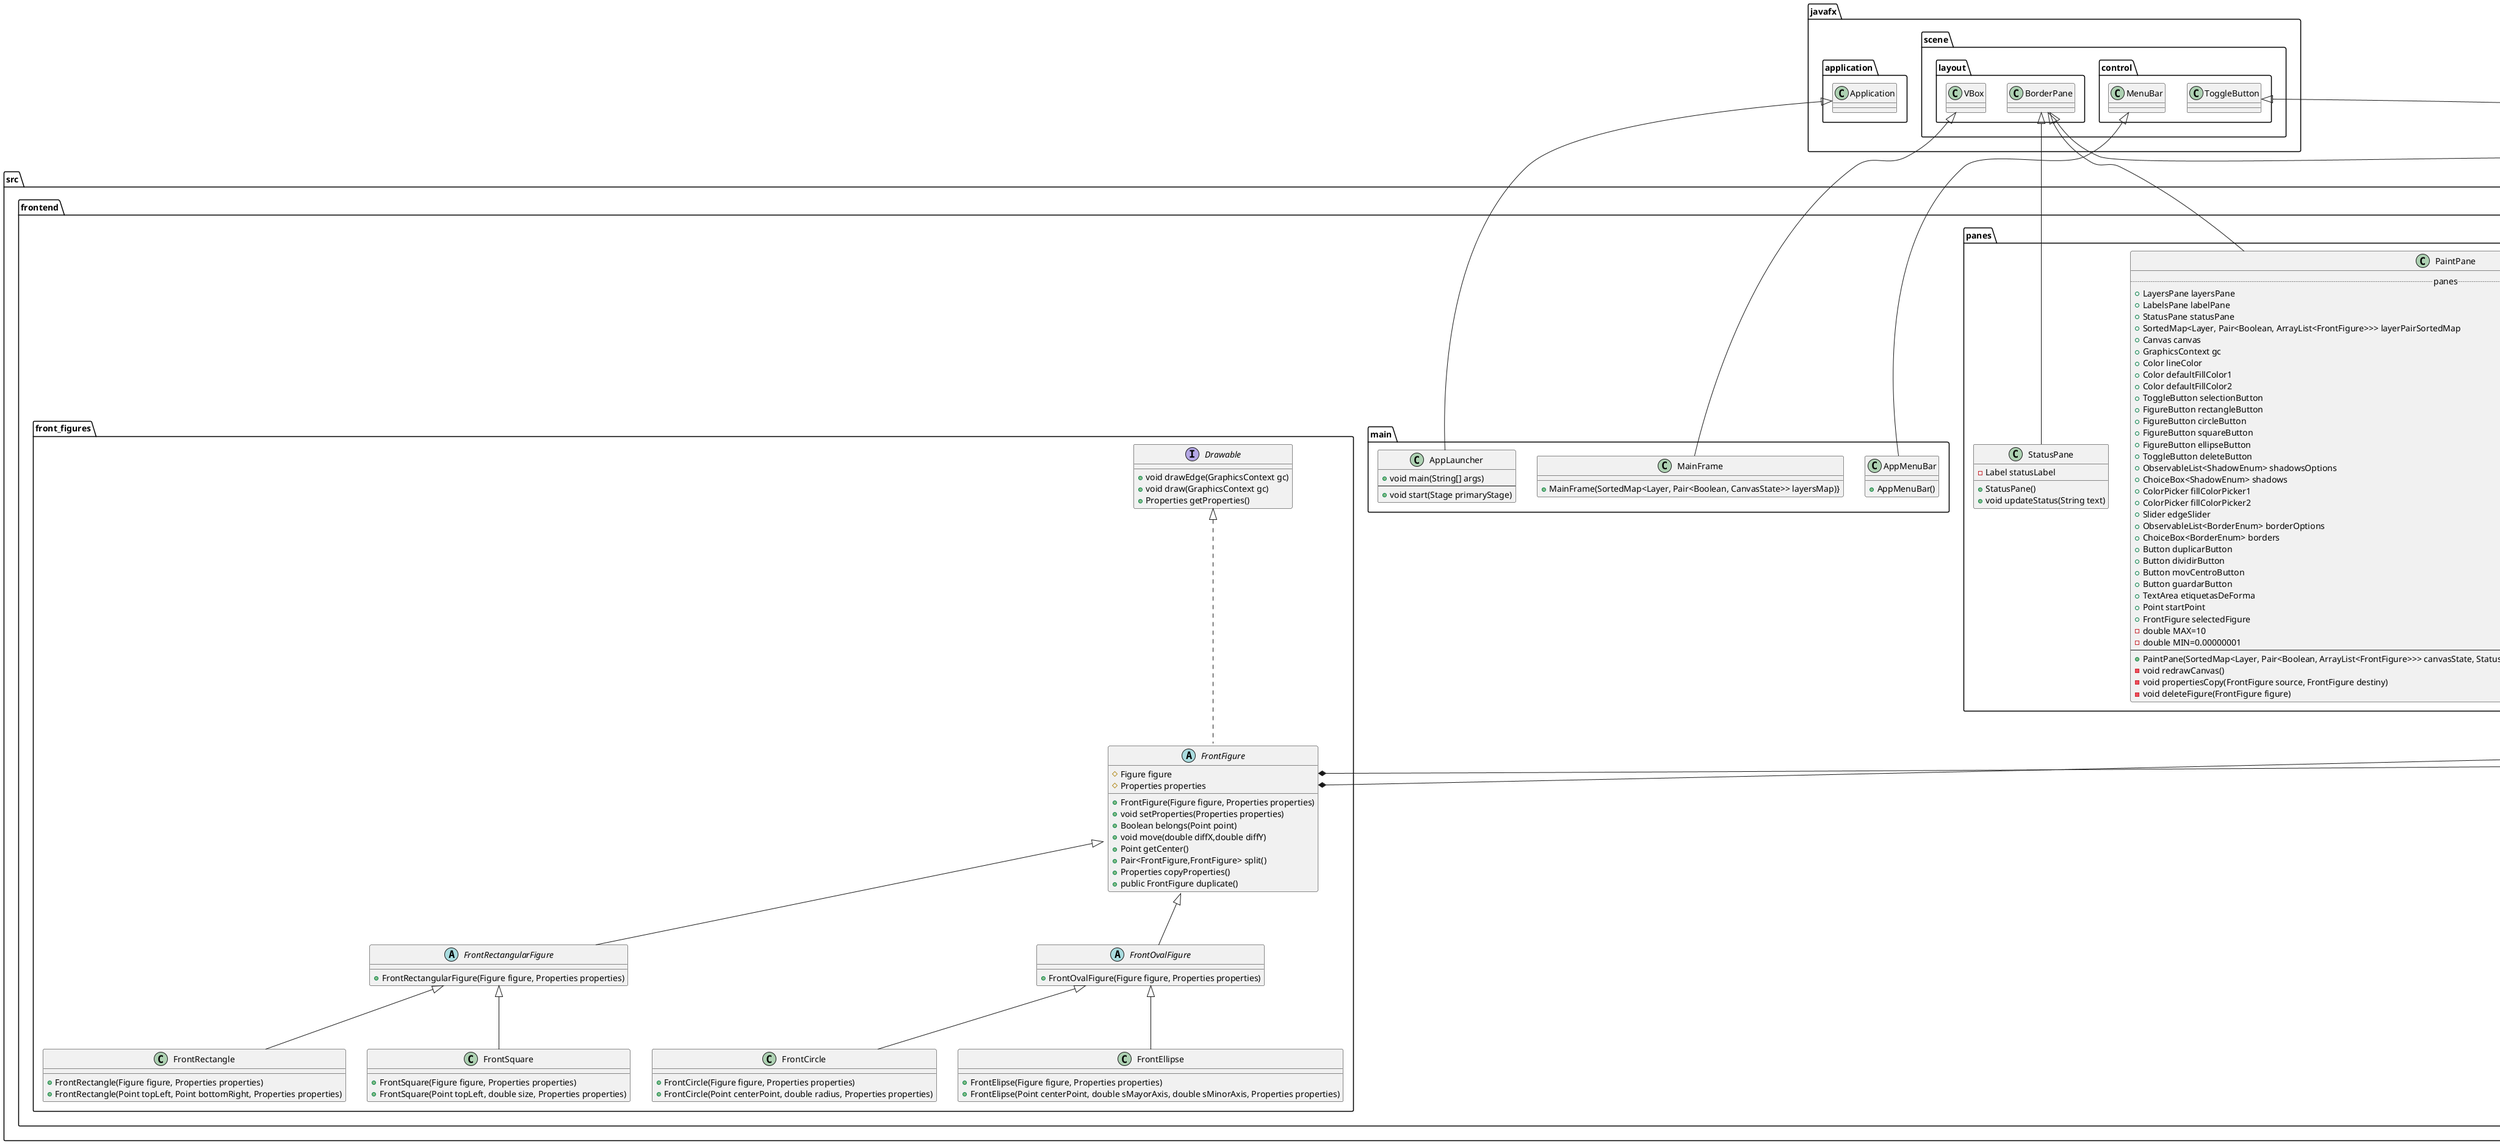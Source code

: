 @startuml

interface src.backend.model.Figure{
    +   {static} int OFFSET = 10
    .. getters ..
    +   double getLeft()
    +   double getTop()
    +   double getHeight()
    +   double getWidth()
    +   Point getCenter()
.. Other methods ..
    +   boolean belongs(Point eventPoint)
    +   void move(double diffX, double diffY)
    +   Figure duplicate()
    +   Pair<Figure,Figure> split()
}
class src.backend.model.Ellipse implements src.backend.model.Figure{
    #   Point centerPoint
    -   double sMayorAxis
    -   double sMinorAxis
    +   Ellipse(Point centerPoint, double sMayorAxis, double sMinorAxis)
    .. getters ..
    +   Point getCenterPoint()
    +   double getsMayorAxis()
    +   double getsMinorAxis()
    +   String toString()
}
class src.backend.model.Circle extends src.backend.model.Ellipse{
    +   Circle(Point centerPoint, double radius)
    .. getters ..
    +   double getRadius()
}
class src.backend.model.Rectangle implements src.backend.model.Figure{
    -   Point topLeft
    -   Point bottomRight
    +   Rectangle(Point topLeft, Point bottomRight)
    .. getters ..
    +   Point getTopLeft()
    +   Point getBottomRight()
    +   String toString()
}
class src.backend.model.Square extends src.backend.model.Rectangle{
    -   double size
    +   Square(Point topLeft, double size)
}
class src.backend.model.Point{
    -   double x
    -   double y
    .. getters ..
    +   double getX()
    +   double getY()
    +   double getDistanceX(Point point)
    +   double getDistanceY(Point point)
    +   String toString()
    .. setters ..
    +   void setX(double x)
    +   void setY(double y)
}
Ellipse::centerPoint *-right- Point : contains
Rectangle::topLeft *-left- Point : contains
Rectangle::bottomRight *-left- Point : contains
class src.frontend.main.AppLauncher extends javafx.application.Application{
    + void main(String[] args)
    --
    + void start(Stage primaryStage)
}
class src.frontend.main.MainFrame extends javafx.scene.layout.VBox{
    +   MainFrame(SortedMap<Layer, Pair<Boolean, CanvasState>> layersMap)}
}
class src.frontend.main.AppMenuBar extends javafx.scene.control.MenuBar{
    +   AppMenuBar()
}
enum src.frontend.properties.BorderEnum{
    NORMAL
    PUNTEADO_SIMPLE
    PUNTEADO_COMPLEJO
    -   choiceName
    +   String toString()
    +   void setPattern(GraphicsContext gc)
}
interface java.lang.Comparable<T>
class src.frontend.properties.Layer implements java.lang.Comparable<Layer>{
    -   int layer
    +   Layer(int layer)
    +   int getLayer()
    +   String toString()
    +   int compareTo(Layer o)
    +   boolean equals(Object o)
}
class src.frontend.panes.LayersPane extends javafx.scene.layout.BorderPane{
    -   int layerCount = 3
    .. ButtonsBox ..
    -   ChoiceBox<Layer> capas
    -   RadioButton mostrarButton
    -   RadioButton ocultarButton
    -   Button addLayer
    -   Button removeLayer
--
    +   LayersPane()
    .. getters ..
    +   ChoiceBox<Layer> getChoiceLayer()
    +   RadioButton getMostrarButton()
    +   RadioButton getOcultarButton()
    +   Button getAddLayerButton()
    +   Button getRemoveLayerButton()
    +   int nextLayer()
}
class src.frontend.properties.Properties{
    -   Pair<Color, Color> colors
    -   ShadowEnum figureShadow
    -   BorderEnum figureBorderStyle
    -   double figureBorderWidth
    -   Layer figureLayer
    -   Set<String> tags
    +   Properties(Color c1, Color c2, ShadowEnum figureShadow, BorderEnum figureBorderStyle, double figureBorderWidth, Layer figureLayer)
    ..Setters..
    +   void setTags(String tagsToAdd)
    +   void setColors(Color c1, Color c2)
    +   void setFigureBorderStyle(BorderEnum figureBorderStyle)
    +   void setFigureBorderWidth(double figureBorderWidth)
    +   void setFigureShadow(ShadowEnum figureShadow)
    ..Getters..
    +   Set<String> getTags()
    +   Pair<Color, Color> getColors()
    +   ShadowEnum getFigureShadow()
    +   BorderEnum getFigureBorderStyle()
    +   double getFigureBorderWidth()
    +   Layer getFigureLayer()
}
enum src.frontend.properties.ShadowEnum{
    SIMPLE
    COLOREADA
    SIMPLE_INVERSA
    COLOREADA_INVERSA
    NINGUNA
    -   int offset
    -   String choiceName
    #   void shadowRecGen(GraphicsContext gc, Figure figure, Color color)
    #   void shadowRoundGen(GraphicsContext gc, Figure figure, Color color)
    +   String toString()
    +   void shadowRec(GraphicsContext gc, Figure figure,Color c)
    +   void shadowRound(GraphicsContext gc, Figure figure,Color c)
}
class src.frontend.panes.StatusPane extends javafx.scene.layout.BorderPane{
    -   Label statusLabel
    +   StatusPane()
    +   void updateStatus(String text)
}
class src.frontend.panes.PaintPane extends javafx.scene.layout.BorderPane{
    .. panes ..
    +   LayersPane layersPane
    +   LabelsPane labelPane
    +   StatusPane statusPane
    +   SortedMap<Layer, Pair<Boolean, ArrayList<FrontFigure>>> layerPairSortedMap
    +   Canvas canvas
    +   GraphicsContext gc
    +   Color lineColor
    +   Color defaultFillColor1
    +   Color defaultFillColor2
    +   ToggleButton selectionButton
    +   FigureButton rectangleButton
    +   FigureButton circleButton
    +   FigureButton squareButton
    +   FigureButton ellipseButton
    +   ToggleButton deleteButton
    +   ObservableList<ShadowEnum> shadowsOptions
    +   ChoiceBox<ShadowEnum> shadows
    +   ColorPicker fillColorPicker1
    +   ColorPicker fillColorPicker2
    +   Slider edgeSlider
    +   ObservableList<BorderEnum> borderOptions
    +   ChoiceBox<BorderEnum> borders
    +   Button duplicarButton
    +   Button dividirButton
    +   Button movCentroButton
    +   Button guardarButton
    +   TextArea etiquetasDeForma
    +   Point startPoint
    +   FrontFigure selectedFigure
    -   double MAX=10
    -   double MIN=0.00000001
    --
    +   PaintPane(SortedMap<Layer, Pair<Boolean, ArrayList<FrontFigure>>> canvasState, StatusPane statusPane, LabelsPane labelPane,LayersPane layersPane)
    -   void redrawCanvas()
    -   void propertiesCopy(FrontFigure source, FrontFigure destiny)
    -   void deleteFigure(FrontFigure figure)
}
interface src.frontend.front_figures.Drawable{
    +   void drawEdge(GraphicsContext gc)
    +   void draw(GraphicsContext gc)
    +   Properties getProperties()
}
abstract class src.frontend.front_figures.FrontFigure implements src.frontend.front_figures.Drawable{
    #   Figure figure
    #   Properties properties
    +   FrontFigure(Figure figure, Properties properties)
    +   void setProperties(Properties properties)
    +   Boolean belongs(Point point)
    +   void move(double diffX,double diffY)
    +   Point getCenter()
    +   Pair<FrontFigure,FrontFigure> split()
    +   Properties copyProperties()
    +   public FrontFigure duplicate()
}
src.backend.model.Figure --* src.frontend.front_figures.FrontFigure::figure
src.frontend.properties.Properties --* src.frontend.front_figures.FrontFigure::properties
abstract class src.frontend.front_figures.FrontRectangularFigure extends src.frontend.front_figures.FrontFigure{
    +   FrontRectangularFigure(Figure figure, Properties properties)
}
abstract class src.frontend.front_figures.FrontOvalFigure extends src.frontend.front_figures.FrontFigure{
    +   FrontOvalFigure(Figure figure, Properties properties)
}
class src.frontend.front_figures.FrontRectangle extends src.frontend.front_figures.FrontRectangularFigure{
    +   FrontRectangle(Figure figure, Properties properties)
    +   FrontRectangle(Point topLeft, Point bottomRight, Properties properties)
}
class src.frontend.front_figures.FrontSquare extends src.frontend.front_figures.FrontRectangularFigure{
    +   FrontSquare(Figure figure, Properties properties)
    +   FrontSquare(Point topLeft, double size, Properties properties)
}
class src.frontend.front_figures.FrontCircle extends src.frontend.front_figures.FrontOvalFigure{
    +   FrontCircle(Figure figure, Properties properties)
    +   FrontCircle(Point centerPoint, double radius, Properties properties)
}
class src.frontend.front_figures.FrontEllipse extends src.frontend.front_figures.FrontOvalFigure{
    +   FrontElipse(Figure figure, Properties properties)
    +   FrontElipse(Point centerPoint, double sMayorAxis, double sMinorAxis, Properties properties)
}
class src.frontend.panes.button_types.FigureButton extends javafx.scene.control.ToggleButton{
    -   FigureButtonFunctionality fbf
    +   FigureButton(String name, FigureButtonFunctionality fbf)
    +   FrontFigure makeFrontFigure( Point endPoint, Point startPoint, Properties properties)
}
enum src.frontend.panes.button_types.FigureButtonFunctionality{
    CICLE_BUTTON
    ELLIPSE_BUTTON
    RECTANGLE_BUTTON
    SQUARE_BUTTON
    +   FrontFigure makeNewFigure( Point endPoint, Point startPoint, Properties properties)
}

@enduml